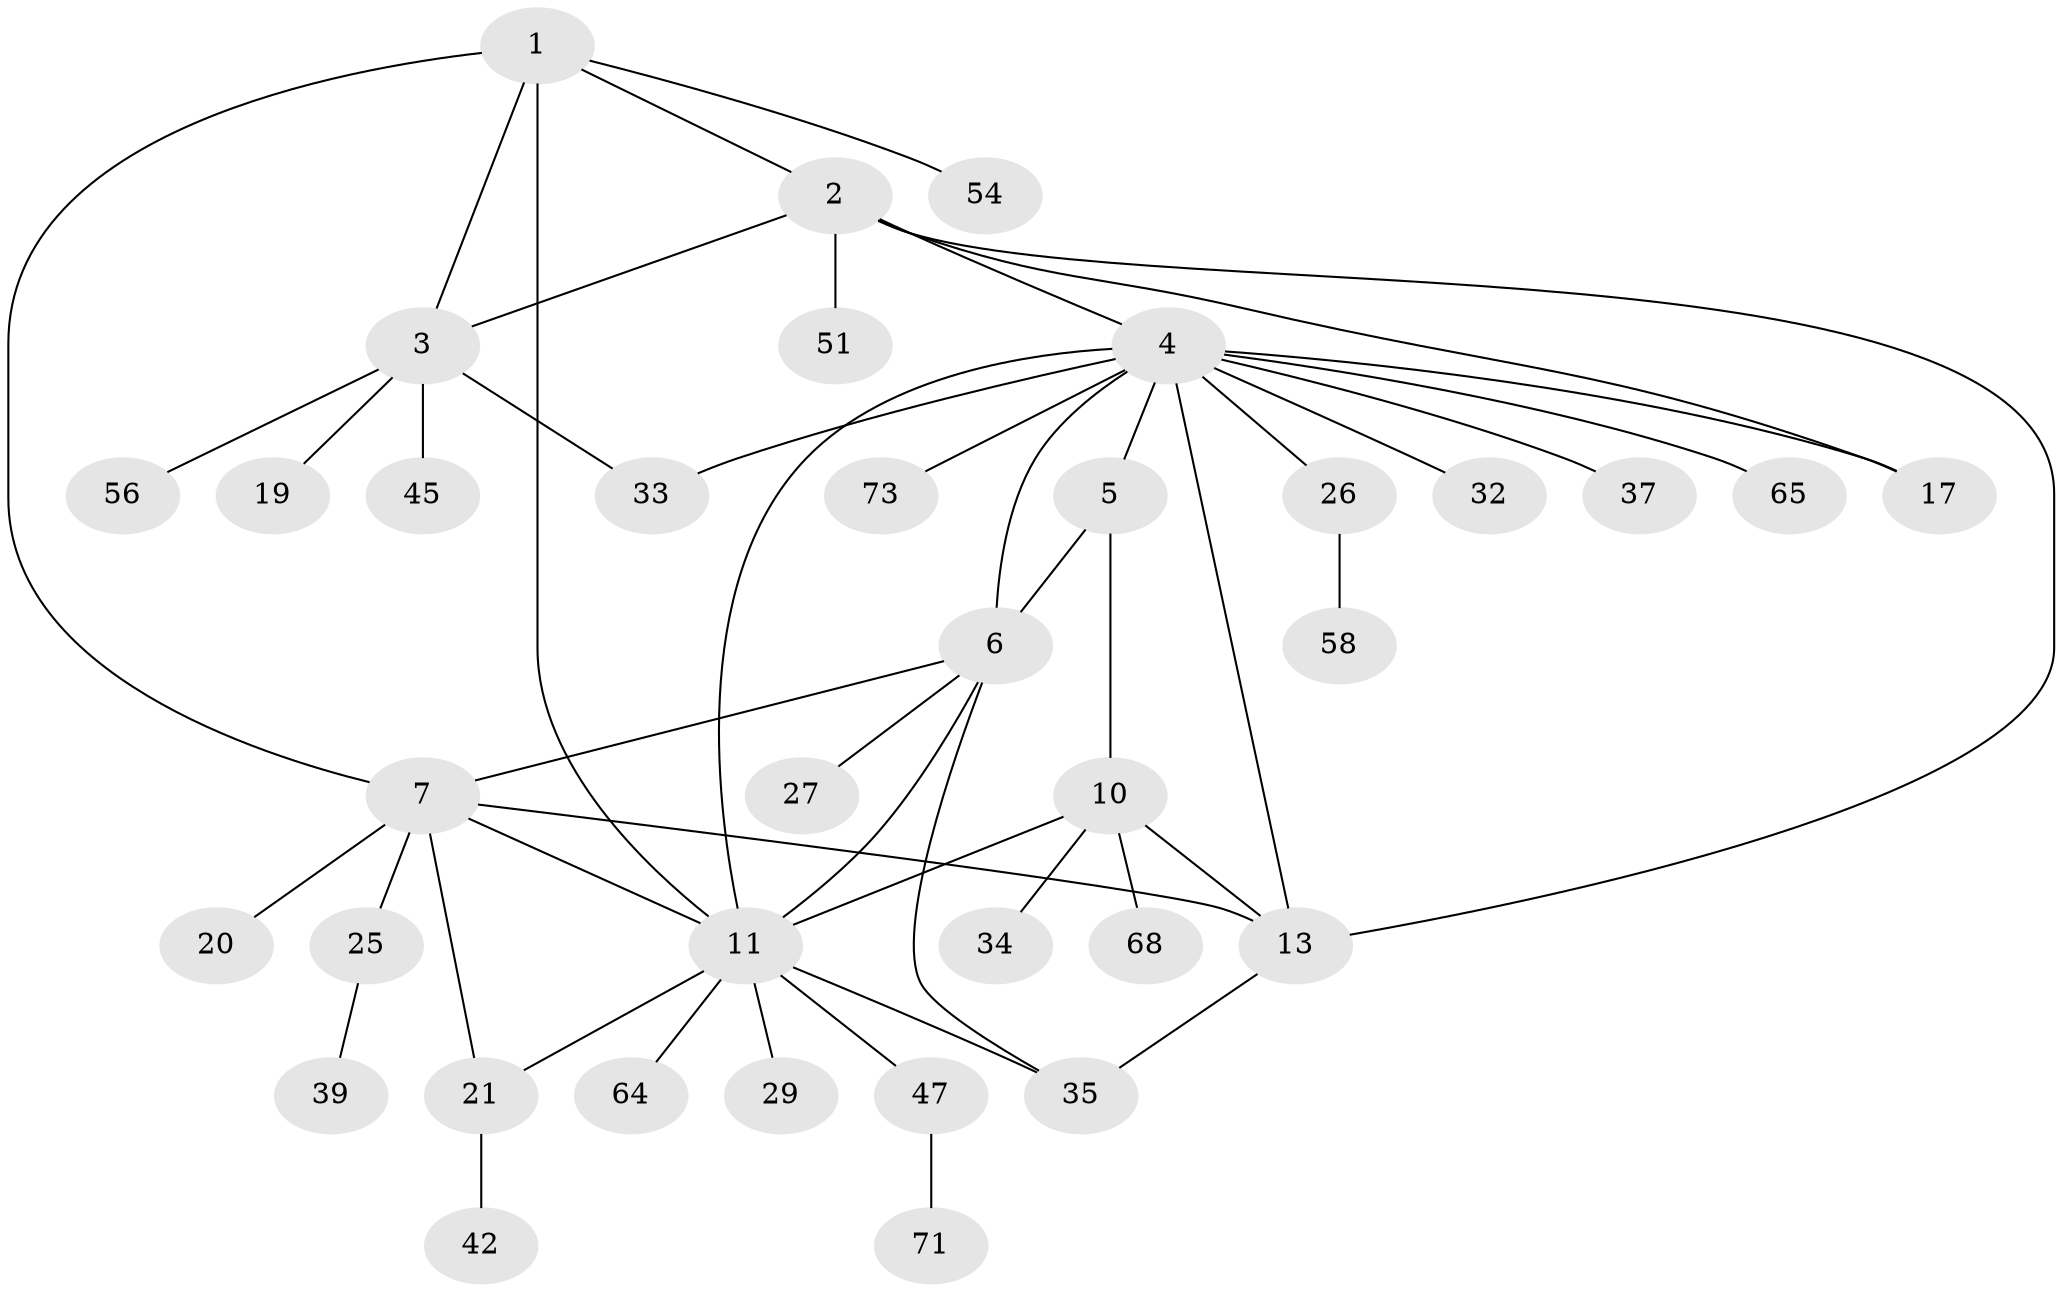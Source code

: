 // original degree distribution, {6: 0.0821917808219178, 3: 0.0273972602739726, 10: 0.0136986301369863, 5: 0.0547945205479452, 7: 0.0547945205479452, 4: 0.0273972602739726, 9: 0.0136986301369863, 2: 0.2191780821917808, 1: 0.5068493150684932}
// Generated by graph-tools (version 1.1) at 2025/19/03/04/25 18:19:31]
// undirected, 36 vertices, 50 edges
graph export_dot {
graph [start="1"]
  node [color=gray90,style=filled];
  1;
  2;
  3;
  4 [super="+14+28"];
  5;
  6 [super="+44+48+67+40"];
  7 [super="+8"];
  10 [super="+24"];
  11 [super="+31+12+49+59"];
  13 [super="+15"];
  17 [super="+46"];
  19;
  20;
  21 [super="+30"];
  25;
  26;
  27;
  29;
  32 [super="+43"];
  33;
  34;
  35 [super="+36+61+66+41"];
  37;
  39;
  42;
  45;
  47;
  51;
  54;
  56;
  58;
  64;
  65;
  68;
  71;
  73;
  1 -- 2;
  1 -- 3;
  1 -- 7;
  1 -- 11 [weight=2];
  1 -- 54;
  2 -- 3;
  2 -- 4;
  2 -- 13;
  2 -- 51;
  2 -- 17;
  3 -- 19;
  3 -- 33;
  3 -- 45;
  3 -- 56;
  4 -- 5;
  4 -- 6 [weight=2];
  4 -- 33;
  4 -- 32;
  4 -- 65;
  4 -- 37;
  4 -- 73;
  4 -- 13 [weight=2];
  4 -- 17;
  4 -- 26;
  4 -- 11;
  5 -- 6;
  5 -- 10;
  6 -- 7;
  6 -- 27;
  6 -- 35;
  6 -- 11;
  7 -- 21;
  7 -- 20;
  7 -- 25;
  7 -- 11;
  7 -- 13 [weight=2];
  10 -- 11 [weight=2];
  10 -- 34;
  10 -- 68;
  10 -- 13;
  11 -- 21;
  11 -- 64;
  11 -- 35;
  11 -- 47;
  11 -- 29;
  13 -- 35;
  21 -- 42;
  25 -- 39;
  26 -- 58;
  47 -- 71;
}
